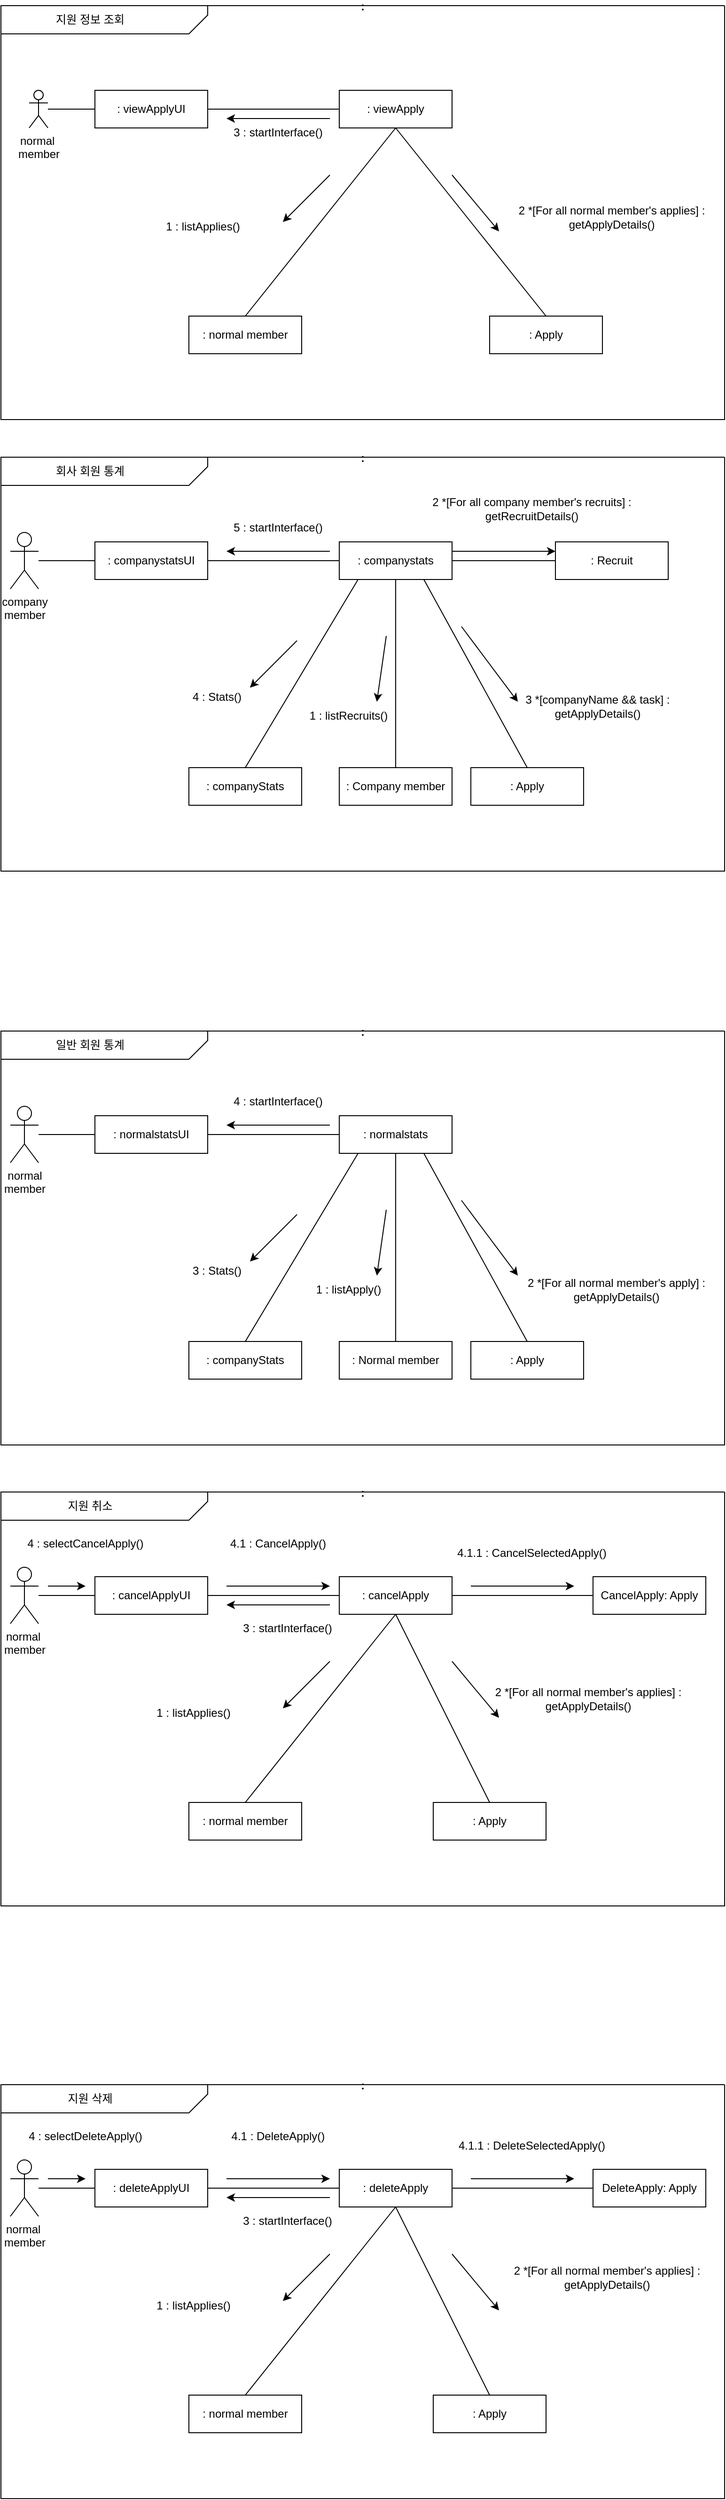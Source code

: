 <mxfile version="21.2.9" type="device">
  <diagram name="Page-1" id="UMQkBE6krPrK43pvELT0">
    <mxGraphModel dx="1290" dy="549" grid="1" gridSize="10" guides="1" tooltips="1" connect="1" arrows="1" fold="1" page="1" pageScale="1" pageWidth="850" pageHeight="1100" math="0" shadow="0">
      <root>
        <mxCell id="0" />
        <mxCell id="1" parent="0" />
        <mxCell id="MRpyA0HjAfCM7oRFYHJ--1" value=":" style="swimlane;startSize=0;" parent="1" vertex="1">
          <mxGeometry x="40" y="40" width="770" height="440" as="geometry" />
        </mxCell>
        <mxCell id="MRpyA0HjAfCM7oRFYHJ--2" value="" style="verticalLabelPosition=bottom;verticalAlign=top;html=1;shape=card;whiteSpace=wrap;size=20;arcSize=12;rotation=-180;" parent="MRpyA0HjAfCM7oRFYHJ--1" vertex="1">
          <mxGeometry width="220" height="30" as="geometry" />
        </mxCell>
        <mxCell id="MRpyA0HjAfCM7oRFYHJ--3" value="지원 정보 조회" style="text;html=1;strokeColor=none;fillColor=none;align=center;verticalAlign=middle;whiteSpace=wrap;rounded=0;" parent="MRpyA0HjAfCM7oRFYHJ--1" vertex="1">
          <mxGeometry width="190" height="30" as="geometry" />
        </mxCell>
        <mxCell id="MRpyA0HjAfCM7oRFYHJ--4" value=": normal member" style="rounded=0;whiteSpace=wrap;html=1;" parent="MRpyA0HjAfCM7oRFYHJ--1" vertex="1">
          <mxGeometry x="200" y="330" width="120" height="40" as="geometry" />
        </mxCell>
        <mxCell id="MRpyA0HjAfCM7oRFYHJ--5" value=": viewApplyUI" style="rounded=0;whiteSpace=wrap;html=1;" parent="MRpyA0HjAfCM7oRFYHJ--1" vertex="1">
          <mxGeometry x="100" y="90" width="120" height="40" as="geometry" />
        </mxCell>
        <mxCell id="MRpyA0HjAfCM7oRFYHJ--6" value=": viewApply" style="rounded=0;whiteSpace=wrap;html=1;" parent="MRpyA0HjAfCM7oRFYHJ--1" vertex="1">
          <mxGeometry x="360" y="90" width="120" height="40" as="geometry" />
        </mxCell>
        <mxCell id="MRpyA0HjAfCM7oRFYHJ--7" value=": Apply" style="rounded=0;whiteSpace=wrap;html=1;" parent="MRpyA0HjAfCM7oRFYHJ--1" vertex="1">
          <mxGeometry x="520" y="330" width="120" height="40" as="geometry" />
        </mxCell>
        <mxCell id="MRpyA0HjAfCM7oRFYHJ--9" value="" style="endArrow=none;html=1;rounded=0;entryX=0;entryY=0.5;entryDx=0;entryDy=0;exitX=1;exitY=0.5;exitDx=0;exitDy=0;" parent="MRpyA0HjAfCM7oRFYHJ--1" source="MRpyA0HjAfCM7oRFYHJ--5" target="MRpyA0HjAfCM7oRFYHJ--6" edge="1">
          <mxGeometry width="50" height="50" relative="1" as="geometry">
            <mxPoint x="220" y="110" as="sourcePoint" />
            <mxPoint x="270" y="60" as="targetPoint" />
          </mxGeometry>
        </mxCell>
        <mxCell id="MRpyA0HjAfCM7oRFYHJ--10" value="" style="endArrow=none;html=1;rounded=0;exitX=0.5;exitY=0;exitDx=0;exitDy=0;entryX=0.5;entryY=1;entryDx=0;entryDy=0;" parent="MRpyA0HjAfCM7oRFYHJ--1" source="MRpyA0HjAfCM7oRFYHJ--4" target="MRpyA0HjAfCM7oRFYHJ--6" edge="1">
          <mxGeometry width="50" height="50" relative="1" as="geometry">
            <mxPoint x="370" y="180" as="sourcePoint" />
            <mxPoint x="420" y="130" as="targetPoint" />
          </mxGeometry>
        </mxCell>
        <mxCell id="MRpyA0HjAfCM7oRFYHJ--11" value="" style="endArrow=none;html=1;rounded=0;entryX=0.5;entryY=1;entryDx=0;entryDy=0;exitX=0.5;exitY=0;exitDx=0;exitDy=0;" parent="MRpyA0HjAfCM7oRFYHJ--1" source="MRpyA0HjAfCM7oRFYHJ--7" target="MRpyA0HjAfCM7oRFYHJ--6" edge="1">
          <mxGeometry width="50" height="50" relative="1" as="geometry">
            <mxPoint x="510" y="270" as="sourcePoint" />
            <mxPoint x="560" y="220" as="targetPoint" />
          </mxGeometry>
        </mxCell>
        <mxCell id="MRpyA0HjAfCM7oRFYHJ--16" value="" style="endArrow=classic;html=1;rounded=0;" parent="MRpyA0HjAfCM7oRFYHJ--1" edge="1">
          <mxGeometry width="50" height="50" relative="1" as="geometry">
            <mxPoint x="350" y="180" as="sourcePoint" />
            <mxPoint x="300" y="230" as="targetPoint" />
          </mxGeometry>
        </mxCell>
        <mxCell id="MRpyA0HjAfCM7oRFYHJ--17" value="1 : listApplies()" style="text;html=1;strokeColor=none;fillColor=none;align=center;verticalAlign=middle;whiteSpace=wrap;rounded=0;" parent="MRpyA0HjAfCM7oRFYHJ--1" vertex="1">
          <mxGeometry x="140" y="220" width="150" height="30" as="geometry" />
        </mxCell>
        <mxCell id="MRpyA0HjAfCM7oRFYHJ--19" value="" style="endArrow=classic;html=1;rounded=0;" parent="MRpyA0HjAfCM7oRFYHJ--1" edge="1">
          <mxGeometry width="50" height="50" relative="1" as="geometry">
            <mxPoint x="335" y="120" as="sourcePoint" />
            <mxPoint x="240" y="120" as="targetPoint" />
            <Array as="points">
              <mxPoint x="350" y="120" />
            </Array>
          </mxGeometry>
        </mxCell>
        <mxCell id="MRpyA0HjAfCM7oRFYHJ--20" value="3 : startInterface()" style="text;html=1;strokeColor=none;fillColor=none;align=center;verticalAlign=middle;whiteSpace=wrap;rounded=0;" parent="MRpyA0HjAfCM7oRFYHJ--1" vertex="1">
          <mxGeometry x="230" y="120" width="130" height="30" as="geometry" />
        </mxCell>
        <mxCell id="MRpyA0HjAfCM7oRFYHJ--23" value="2 *[For all normal member&#39;s applies] :&lt;br&gt;getApplyDetails()" style="text;html=1;strokeColor=none;fillColor=none;align=center;verticalAlign=middle;whiteSpace=wrap;rounded=0;" parent="MRpyA0HjAfCM7oRFYHJ--1" vertex="1">
          <mxGeometry x="540" y="210" width="220" height="30" as="geometry" />
        </mxCell>
        <mxCell id="MRpyA0HjAfCM7oRFYHJ--25" value="" style="endArrow=classic;html=1;rounded=0;" parent="MRpyA0HjAfCM7oRFYHJ--1" edge="1">
          <mxGeometry width="50" height="50" relative="1" as="geometry">
            <mxPoint x="480" y="180" as="sourcePoint" />
            <mxPoint x="530" y="240" as="targetPoint" />
          </mxGeometry>
        </mxCell>
        <mxCell id="xv8YVC26GJG0TAAyEdTk-1" value="normal&amp;nbsp;&lt;br&gt;member" style="shape=umlActor;verticalLabelPosition=bottom;verticalAlign=top;html=1;outlineConnect=0;" parent="MRpyA0HjAfCM7oRFYHJ--1" vertex="1">
          <mxGeometry x="30" y="90" width="20" height="40" as="geometry" />
        </mxCell>
        <mxCell id="xv8YVC26GJG0TAAyEdTk-2" value="" style="endArrow=none;html=1;rounded=0;entryX=0;entryY=0.5;entryDx=0;entryDy=0;" parent="MRpyA0HjAfCM7oRFYHJ--1" source="xv8YVC26GJG0TAAyEdTk-1" target="MRpyA0HjAfCM7oRFYHJ--5" edge="1">
          <mxGeometry width="50" height="50" relative="1" as="geometry">
            <mxPoint x="50" y="160" as="sourcePoint" />
            <mxPoint x="100" y="110" as="targetPoint" />
          </mxGeometry>
        </mxCell>
        <mxCell id="lS0HT1EkmJT0XIqga6kz-1" value=":" style="swimlane;startSize=0;" parent="1" vertex="1">
          <mxGeometry x="40" y="1620" width="770" height="440" as="geometry" />
        </mxCell>
        <mxCell id="lS0HT1EkmJT0XIqga6kz-2" value="" style="verticalLabelPosition=bottom;verticalAlign=top;html=1;shape=card;whiteSpace=wrap;size=20;arcSize=12;rotation=-180;" parent="lS0HT1EkmJT0XIqga6kz-1" vertex="1">
          <mxGeometry width="220" height="30" as="geometry" />
        </mxCell>
        <mxCell id="lS0HT1EkmJT0XIqga6kz-3" value="지원 취소" style="text;html=1;strokeColor=none;fillColor=none;align=center;verticalAlign=middle;whiteSpace=wrap;rounded=0;" parent="lS0HT1EkmJT0XIqga6kz-1" vertex="1">
          <mxGeometry width="190" height="30" as="geometry" />
        </mxCell>
        <mxCell id="lS0HT1EkmJT0XIqga6kz-4" value=": normal member" style="rounded=0;whiteSpace=wrap;html=1;" parent="lS0HT1EkmJT0XIqga6kz-1" vertex="1">
          <mxGeometry x="200" y="330" width="120" height="40" as="geometry" />
        </mxCell>
        <mxCell id="lS0HT1EkmJT0XIqga6kz-5" value=": cancelApplyUI" style="rounded=0;whiteSpace=wrap;html=1;" parent="lS0HT1EkmJT0XIqga6kz-1" vertex="1">
          <mxGeometry x="100" y="90" width="120" height="40" as="geometry" />
        </mxCell>
        <mxCell id="lS0HT1EkmJT0XIqga6kz-6" value=": cancelApply" style="rounded=0;whiteSpace=wrap;html=1;" parent="lS0HT1EkmJT0XIqga6kz-1" vertex="1">
          <mxGeometry x="360" y="90" width="120" height="40" as="geometry" />
        </mxCell>
        <mxCell id="lS0HT1EkmJT0XIqga6kz-7" value=": Apply" style="rounded=0;whiteSpace=wrap;html=1;" parent="lS0HT1EkmJT0XIqga6kz-1" vertex="1">
          <mxGeometry x="460" y="330" width="120" height="40" as="geometry" />
        </mxCell>
        <mxCell id="lS0HT1EkmJT0XIqga6kz-8" value="" style="endArrow=none;html=1;rounded=0;entryX=0;entryY=0.5;entryDx=0;entryDy=0;exitX=1;exitY=0.5;exitDx=0;exitDy=0;" parent="lS0HT1EkmJT0XIqga6kz-1" source="lS0HT1EkmJT0XIqga6kz-5" target="lS0HT1EkmJT0XIqga6kz-6" edge="1">
          <mxGeometry width="50" height="50" relative="1" as="geometry">
            <mxPoint x="220" y="110" as="sourcePoint" />
            <mxPoint x="270" y="60" as="targetPoint" />
          </mxGeometry>
        </mxCell>
        <mxCell id="lS0HT1EkmJT0XIqga6kz-9" value="" style="endArrow=none;html=1;rounded=0;exitX=0.5;exitY=0;exitDx=0;exitDy=0;entryX=0.5;entryY=1;entryDx=0;entryDy=0;" parent="lS0HT1EkmJT0XIqga6kz-1" source="lS0HT1EkmJT0XIqga6kz-4" target="lS0HT1EkmJT0XIqga6kz-6" edge="1">
          <mxGeometry width="50" height="50" relative="1" as="geometry">
            <mxPoint x="370" y="180" as="sourcePoint" />
            <mxPoint x="420" y="130" as="targetPoint" />
          </mxGeometry>
        </mxCell>
        <mxCell id="lS0HT1EkmJT0XIqga6kz-10" value="" style="endArrow=none;html=1;rounded=0;entryX=0.5;entryY=1;entryDx=0;entryDy=0;exitX=0.5;exitY=0;exitDx=0;exitDy=0;" parent="lS0HT1EkmJT0XIqga6kz-1" source="lS0HT1EkmJT0XIqga6kz-7" target="lS0HT1EkmJT0XIqga6kz-6" edge="1">
          <mxGeometry width="50" height="50" relative="1" as="geometry">
            <mxPoint x="510" y="270" as="sourcePoint" />
            <mxPoint x="560" y="220" as="targetPoint" />
          </mxGeometry>
        </mxCell>
        <mxCell id="lS0HT1EkmJT0XIqga6kz-11" value="" style="endArrow=classic;html=1;rounded=0;" parent="lS0HT1EkmJT0XIqga6kz-1" edge="1">
          <mxGeometry width="50" height="50" relative="1" as="geometry">
            <mxPoint x="350" y="180" as="sourcePoint" />
            <mxPoint x="300" y="230" as="targetPoint" />
          </mxGeometry>
        </mxCell>
        <mxCell id="lS0HT1EkmJT0XIqga6kz-12" value="1 : listApplies()" style="text;html=1;strokeColor=none;fillColor=none;align=center;verticalAlign=middle;whiteSpace=wrap;rounded=0;" parent="lS0HT1EkmJT0XIqga6kz-1" vertex="1">
          <mxGeometry x="120" y="220" width="170" height="30" as="geometry" />
        </mxCell>
        <mxCell id="lS0HT1EkmJT0XIqga6kz-13" value="" style="endArrow=classic;html=1;rounded=0;" parent="lS0HT1EkmJT0XIqga6kz-1" edge="1">
          <mxGeometry width="50" height="50" relative="1" as="geometry">
            <mxPoint x="335" y="120" as="sourcePoint" />
            <mxPoint x="240" y="120" as="targetPoint" />
            <Array as="points">
              <mxPoint x="350" y="120" />
            </Array>
          </mxGeometry>
        </mxCell>
        <mxCell id="lS0HT1EkmJT0XIqga6kz-14" value="3 : startInterface()" style="text;html=1;strokeColor=none;fillColor=none;align=center;verticalAlign=middle;whiteSpace=wrap;rounded=0;" parent="lS0HT1EkmJT0XIqga6kz-1" vertex="1">
          <mxGeometry x="230" y="130" width="150" height="30" as="geometry" />
        </mxCell>
        <mxCell id="lS0HT1EkmJT0XIqga6kz-15" value="" style="endArrow=classic;html=1;rounded=0;" parent="lS0HT1EkmJT0XIqga6kz-1" edge="1">
          <mxGeometry width="50" height="50" relative="1" as="geometry">
            <mxPoint x="240" y="100" as="sourcePoint" />
            <mxPoint x="350" y="100" as="targetPoint" />
          </mxGeometry>
        </mxCell>
        <mxCell id="lS0HT1EkmJT0XIqga6kz-16" value="4.1 : CancelApply()" style="text;html=1;strokeColor=none;fillColor=none;align=center;verticalAlign=middle;whiteSpace=wrap;rounded=0;" parent="lS0HT1EkmJT0XIqga6kz-1" vertex="1">
          <mxGeometry x="220" y="40" width="150" height="30" as="geometry" />
        </mxCell>
        <mxCell id="lS0HT1EkmJT0XIqga6kz-17" value="2 *[For all normal member&#39;s applies] :&lt;br&gt;getApplyDetails()" style="text;html=1;strokeColor=none;fillColor=none;align=center;verticalAlign=middle;whiteSpace=wrap;rounded=0;" parent="lS0HT1EkmJT0XIqga6kz-1" vertex="1">
          <mxGeometry x="510" y="205" width="230" height="30" as="geometry" />
        </mxCell>
        <mxCell id="lS0HT1EkmJT0XIqga6kz-18" value="" style="endArrow=classic;html=1;rounded=0;" parent="lS0HT1EkmJT0XIqga6kz-1" edge="1">
          <mxGeometry width="50" height="50" relative="1" as="geometry">
            <mxPoint x="480" y="180" as="sourcePoint" />
            <mxPoint x="530" y="240" as="targetPoint" />
          </mxGeometry>
        </mxCell>
        <mxCell id="lS0HT1EkmJT0XIqga6kz-19" value="normal&amp;nbsp;&lt;br&gt;member" style="shape=umlActor;verticalLabelPosition=bottom;verticalAlign=top;html=1;outlineConnect=0;" parent="lS0HT1EkmJT0XIqga6kz-1" vertex="1">
          <mxGeometry x="10" y="80" width="30" height="60" as="geometry" />
        </mxCell>
        <mxCell id="lS0HT1EkmJT0XIqga6kz-20" value="" style="endArrow=none;html=1;rounded=0;" parent="lS0HT1EkmJT0XIqga6kz-1" source="lS0HT1EkmJT0XIqga6kz-19" edge="1">
          <mxGeometry width="50" height="50" relative="1" as="geometry">
            <mxPoint x="50" y="160" as="sourcePoint" />
            <mxPoint x="100" y="110" as="targetPoint" />
          </mxGeometry>
        </mxCell>
        <mxCell id="lS0HT1EkmJT0XIqga6kz-21" value="" style="endArrow=classic;html=1;rounded=0;" parent="lS0HT1EkmJT0XIqga6kz-1" edge="1">
          <mxGeometry width="50" height="50" relative="1" as="geometry">
            <mxPoint x="50" y="100" as="sourcePoint" />
            <mxPoint x="90" y="100" as="targetPoint" />
          </mxGeometry>
        </mxCell>
        <mxCell id="lS0HT1EkmJT0XIqga6kz-22" value="4 : selectCancelApply()" style="text;html=1;strokeColor=none;fillColor=none;align=center;verticalAlign=middle;whiteSpace=wrap;rounded=0;" parent="lS0HT1EkmJT0XIqga6kz-1" vertex="1">
          <mxGeometry x="10" y="40" width="160" height="30" as="geometry" />
        </mxCell>
        <mxCell id="xv8YVC26GJG0TAAyEdTk-16" value="CancelApply: Apply" style="rounded=0;whiteSpace=wrap;html=1;" parent="lS0HT1EkmJT0XIqga6kz-1" vertex="1">
          <mxGeometry x="630" y="90" width="120" height="40" as="geometry" />
        </mxCell>
        <mxCell id="xv8YVC26GJG0TAAyEdTk-18" value="" style="endArrow=none;html=1;rounded=0;entryX=0;entryY=0.5;entryDx=0;entryDy=0;exitX=1;exitY=0.5;exitDx=0;exitDy=0;" parent="lS0HT1EkmJT0XIqga6kz-1" source="lS0HT1EkmJT0XIqga6kz-6" target="xv8YVC26GJG0TAAyEdTk-16" edge="1">
          <mxGeometry width="50" height="50" relative="1" as="geometry">
            <mxPoint x="480" y="110" as="sourcePoint" />
            <mxPoint x="530" y="60" as="targetPoint" />
          </mxGeometry>
        </mxCell>
        <mxCell id="xv8YVC26GJG0TAAyEdTk-19" value="4.1.1 : CancelSelectedApply()" style="text;html=1;strokeColor=none;fillColor=none;align=center;verticalAlign=middle;whiteSpace=wrap;rounded=0;" parent="lS0HT1EkmJT0XIqga6kz-1" vertex="1">
          <mxGeometry x="470" y="50" width="190" height="30" as="geometry" />
        </mxCell>
        <mxCell id="xv8YVC26GJG0TAAyEdTk-20" value="" style="endArrow=classic;html=1;rounded=0;" parent="lS0HT1EkmJT0XIqga6kz-1" edge="1">
          <mxGeometry width="50" height="50" relative="1" as="geometry">
            <mxPoint x="500" y="100" as="sourcePoint" />
            <mxPoint x="610" y="100" as="targetPoint" />
          </mxGeometry>
        </mxCell>
        <mxCell id="xv8YVC26GJG0TAAyEdTk-21" value=":" style="swimlane;startSize=0;" parent="1" vertex="1">
          <mxGeometry x="40" y="2250" width="770" height="440" as="geometry" />
        </mxCell>
        <mxCell id="xv8YVC26GJG0TAAyEdTk-22" value="" style="verticalLabelPosition=bottom;verticalAlign=top;html=1;shape=card;whiteSpace=wrap;size=20;arcSize=12;rotation=-180;" parent="xv8YVC26GJG0TAAyEdTk-21" vertex="1">
          <mxGeometry width="220" height="30" as="geometry" />
        </mxCell>
        <mxCell id="xv8YVC26GJG0TAAyEdTk-23" value="지원 삭제" style="text;html=1;strokeColor=none;fillColor=none;align=center;verticalAlign=middle;whiteSpace=wrap;rounded=0;" parent="xv8YVC26GJG0TAAyEdTk-21" vertex="1">
          <mxGeometry width="190" height="30" as="geometry" />
        </mxCell>
        <mxCell id="xv8YVC26GJG0TAAyEdTk-24" value=": normal member" style="rounded=0;whiteSpace=wrap;html=1;" parent="xv8YVC26GJG0TAAyEdTk-21" vertex="1">
          <mxGeometry x="200" y="330" width="120" height="40" as="geometry" />
        </mxCell>
        <mxCell id="xv8YVC26GJG0TAAyEdTk-25" value=": deleteApplyUI" style="rounded=0;whiteSpace=wrap;html=1;" parent="xv8YVC26GJG0TAAyEdTk-21" vertex="1">
          <mxGeometry x="100" y="90" width="120" height="40" as="geometry" />
        </mxCell>
        <mxCell id="xv8YVC26GJG0TAAyEdTk-26" value=": deleteApply" style="rounded=0;whiteSpace=wrap;html=1;" parent="xv8YVC26GJG0TAAyEdTk-21" vertex="1">
          <mxGeometry x="360" y="90" width="120" height="40" as="geometry" />
        </mxCell>
        <mxCell id="xv8YVC26GJG0TAAyEdTk-27" value=": Apply" style="rounded=0;whiteSpace=wrap;html=1;" parent="xv8YVC26GJG0TAAyEdTk-21" vertex="1">
          <mxGeometry x="460" y="330" width="120" height="40" as="geometry" />
        </mxCell>
        <mxCell id="xv8YVC26GJG0TAAyEdTk-28" value="" style="endArrow=none;html=1;rounded=0;entryX=0;entryY=0.5;entryDx=0;entryDy=0;exitX=1;exitY=0.5;exitDx=0;exitDy=0;" parent="xv8YVC26GJG0TAAyEdTk-21" source="xv8YVC26GJG0TAAyEdTk-25" target="xv8YVC26GJG0TAAyEdTk-26" edge="1">
          <mxGeometry width="50" height="50" relative="1" as="geometry">
            <mxPoint x="220" y="110" as="sourcePoint" />
            <mxPoint x="270" y="60" as="targetPoint" />
          </mxGeometry>
        </mxCell>
        <mxCell id="xv8YVC26GJG0TAAyEdTk-29" value="" style="endArrow=none;html=1;rounded=0;exitX=0.5;exitY=0;exitDx=0;exitDy=0;entryX=0.5;entryY=1;entryDx=0;entryDy=0;" parent="xv8YVC26GJG0TAAyEdTk-21" source="xv8YVC26GJG0TAAyEdTk-24" target="xv8YVC26GJG0TAAyEdTk-26" edge="1">
          <mxGeometry width="50" height="50" relative="1" as="geometry">
            <mxPoint x="370" y="180" as="sourcePoint" />
            <mxPoint x="420" y="130" as="targetPoint" />
          </mxGeometry>
        </mxCell>
        <mxCell id="xv8YVC26GJG0TAAyEdTk-30" value="" style="endArrow=none;html=1;rounded=0;entryX=0.5;entryY=1;entryDx=0;entryDy=0;exitX=0.5;exitY=0;exitDx=0;exitDy=0;" parent="xv8YVC26GJG0TAAyEdTk-21" source="xv8YVC26GJG0TAAyEdTk-27" target="xv8YVC26GJG0TAAyEdTk-26" edge="1">
          <mxGeometry width="50" height="50" relative="1" as="geometry">
            <mxPoint x="510" y="270" as="sourcePoint" />
            <mxPoint x="560" y="220" as="targetPoint" />
          </mxGeometry>
        </mxCell>
        <mxCell id="xv8YVC26GJG0TAAyEdTk-31" value="" style="endArrow=classic;html=1;rounded=0;" parent="xv8YVC26GJG0TAAyEdTk-21" edge="1">
          <mxGeometry width="50" height="50" relative="1" as="geometry">
            <mxPoint x="350" y="180" as="sourcePoint" />
            <mxPoint x="300" y="230" as="targetPoint" />
          </mxGeometry>
        </mxCell>
        <mxCell id="xv8YVC26GJG0TAAyEdTk-32" value="1 : listApplies()" style="text;html=1;strokeColor=none;fillColor=none;align=center;verticalAlign=middle;whiteSpace=wrap;rounded=0;" parent="xv8YVC26GJG0TAAyEdTk-21" vertex="1">
          <mxGeometry x="120" y="220" width="170" height="30" as="geometry" />
        </mxCell>
        <mxCell id="xv8YVC26GJG0TAAyEdTk-33" value="" style="endArrow=classic;html=1;rounded=0;" parent="xv8YVC26GJG0TAAyEdTk-21" edge="1">
          <mxGeometry width="50" height="50" relative="1" as="geometry">
            <mxPoint x="335" y="120" as="sourcePoint" />
            <mxPoint x="240" y="120" as="targetPoint" />
            <Array as="points">
              <mxPoint x="350" y="120" />
            </Array>
          </mxGeometry>
        </mxCell>
        <mxCell id="xv8YVC26GJG0TAAyEdTk-34" value="3 : startInterface()" style="text;html=1;strokeColor=none;fillColor=none;align=center;verticalAlign=middle;whiteSpace=wrap;rounded=0;" parent="xv8YVC26GJG0TAAyEdTk-21" vertex="1">
          <mxGeometry x="230" y="130" width="150" height="30" as="geometry" />
        </mxCell>
        <mxCell id="xv8YVC26GJG0TAAyEdTk-35" value="" style="endArrow=classic;html=1;rounded=0;" parent="xv8YVC26GJG0TAAyEdTk-21" edge="1">
          <mxGeometry width="50" height="50" relative="1" as="geometry">
            <mxPoint x="240" y="100" as="sourcePoint" />
            <mxPoint x="350" y="100" as="targetPoint" />
          </mxGeometry>
        </mxCell>
        <mxCell id="xv8YVC26GJG0TAAyEdTk-36" value="4.1 : DeleteApply()" style="text;html=1;strokeColor=none;fillColor=none;align=center;verticalAlign=middle;whiteSpace=wrap;rounded=0;" parent="xv8YVC26GJG0TAAyEdTk-21" vertex="1">
          <mxGeometry x="220" y="40" width="150" height="30" as="geometry" />
        </mxCell>
        <mxCell id="xv8YVC26GJG0TAAyEdTk-37" value="2 *[For all normal member&#39;s applies] :&lt;br&gt;getApplyDetails()" style="text;html=1;strokeColor=none;fillColor=none;align=center;verticalAlign=middle;whiteSpace=wrap;rounded=0;" parent="xv8YVC26GJG0TAAyEdTk-21" vertex="1">
          <mxGeometry x="530" y="190" width="230" height="30" as="geometry" />
        </mxCell>
        <mxCell id="xv8YVC26GJG0TAAyEdTk-38" value="" style="endArrow=classic;html=1;rounded=0;" parent="xv8YVC26GJG0TAAyEdTk-21" edge="1">
          <mxGeometry width="50" height="50" relative="1" as="geometry">
            <mxPoint x="480" y="180" as="sourcePoint" />
            <mxPoint x="530" y="240" as="targetPoint" />
          </mxGeometry>
        </mxCell>
        <mxCell id="xv8YVC26GJG0TAAyEdTk-39" value="normal&amp;nbsp;&lt;br&gt;member" style="shape=umlActor;verticalLabelPosition=bottom;verticalAlign=top;html=1;outlineConnect=0;" parent="xv8YVC26GJG0TAAyEdTk-21" vertex="1">
          <mxGeometry x="10" y="80" width="30" height="60" as="geometry" />
        </mxCell>
        <mxCell id="xv8YVC26GJG0TAAyEdTk-40" value="" style="endArrow=none;html=1;rounded=0;" parent="xv8YVC26GJG0TAAyEdTk-21" source="xv8YVC26GJG0TAAyEdTk-39" edge="1">
          <mxGeometry width="50" height="50" relative="1" as="geometry">
            <mxPoint x="50" y="160" as="sourcePoint" />
            <mxPoint x="100" y="110" as="targetPoint" />
          </mxGeometry>
        </mxCell>
        <mxCell id="xv8YVC26GJG0TAAyEdTk-41" value="" style="endArrow=classic;html=1;rounded=0;" parent="xv8YVC26GJG0TAAyEdTk-21" edge="1">
          <mxGeometry width="50" height="50" relative="1" as="geometry">
            <mxPoint x="50" y="100" as="sourcePoint" />
            <mxPoint x="90" y="100" as="targetPoint" />
          </mxGeometry>
        </mxCell>
        <mxCell id="xv8YVC26GJG0TAAyEdTk-42" value="4 : selectDeleteApply()" style="text;html=1;strokeColor=none;fillColor=none;align=center;verticalAlign=middle;whiteSpace=wrap;rounded=0;" parent="xv8YVC26GJG0TAAyEdTk-21" vertex="1">
          <mxGeometry x="10" y="40" width="160" height="30" as="geometry" />
        </mxCell>
        <mxCell id="xv8YVC26GJG0TAAyEdTk-43" value="DeleteApply: Apply" style="rounded=0;whiteSpace=wrap;html=1;" parent="xv8YVC26GJG0TAAyEdTk-21" vertex="1">
          <mxGeometry x="630" y="90" width="120" height="40" as="geometry" />
        </mxCell>
        <mxCell id="xv8YVC26GJG0TAAyEdTk-44" value="" style="endArrow=none;html=1;rounded=0;entryX=0;entryY=0.5;entryDx=0;entryDy=0;exitX=1;exitY=0.5;exitDx=0;exitDy=0;" parent="xv8YVC26GJG0TAAyEdTk-21" source="xv8YVC26GJG0TAAyEdTk-26" target="xv8YVC26GJG0TAAyEdTk-43" edge="1">
          <mxGeometry width="50" height="50" relative="1" as="geometry">
            <mxPoint x="480" y="110" as="sourcePoint" />
            <mxPoint x="530" y="60" as="targetPoint" />
          </mxGeometry>
        </mxCell>
        <mxCell id="xv8YVC26GJG0TAAyEdTk-45" value="4.1.1 : DeleteSelectedApply()" style="text;html=1;strokeColor=none;fillColor=none;align=center;verticalAlign=middle;whiteSpace=wrap;rounded=0;" parent="xv8YVC26GJG0TAAyEdTk-21" vertex="1">
          <mxGeometry x="470" y="50" width="190" height="30" as="geometry" />
        </mxCell>
        <mxCell id="xv8YVC26GJG0TAAyEdTk-46" value="" style="endArrow=classic;html=1;rounded=0;" parent="xv8YVC26GJG0TAAyEdTk-21" edge="1">
          <mxGeometry width="50" height="50" relative="1" as="geometry">
            <mxPoint x="500" y="100" as="sourcePoint" />
            <mxPoint x="610" y="100" as="targetPoint" />
          </mxGeometry>
        </mxCell>
        <mxCell id="GkC3bfJB_zhRBG_Ma7Je-1" value=":" style="swimlane;startSize=0;" parent="1" vertex="1">
          <mxGeometry x="40" y="520" width="770" height="440" as="geometry" />
        </mxCell>
        <mxCell id="GkC3bfJB_zhRBG_Ma7Je-2" value="" style="verticalLabelPosition=bottom;verticalAlign=top;html=1;shape=card;whiteSpace=wrap;size=20;arcSize=12;rotation=-180;" parent="GkC3bfJB_zhRBG_Ma7Je-1" vertex="1">
          <mxGeometry width="220" height="30" as="geometry" />
        </mxCell>
        <mxCell id="GkC3bfJB_zhRBG_Ma7Je-3" value="회사 회원 통계" style="text;html=1;strokeColor=none;fillColor=none;align=center;verticalAlign=middle;whiteSpace=wrap;rounded=0;" parent="GkC3bfJB_zhRBG_Ma7Je-1" vertex="1">
          <mxGeometry width="190" height="30" as="geometry" />
        </mxCell>
        <mxCell id="GkC3bfJB_zhRBG_Ma7Je-4" value=": companyStats" style="rounded=0;whiteSpace=wrap;html=1;" parent="GkC3bfJB_zhRBG_Ma7Je-1" vertex="1">
          <mxGeometry x="200" y="330" width="120" height="40" as="geometry" />
        </mxCell>
        <mxCell id="GkC3bfJB_zhRBG_Ma7Je-5" value=": companystatsUI" style="rounded=0;whiteSpace=wrap;html=1;" parent="GkC3bfJB_zhRBG_Ma7Je-1" vertex="1">
          <mxGeometry x="100" y="90" width="120" height="40" as="geometry" />
        </mxCell>
        <mxCell id="GkC3bfJB_zhRBG_Ma7Je-6" value=": companystats" style="rounded=0;whiteSpace=wrap;html=1;" parent="GkC3bfJB_zhRBG_Ma7Je-1" vertex="1">
          <mxGeometry x="360" y="90" width="120" height="40" as="geometry" />
        </mxCell>
        <mxCell id="GkC3bfJB_zhRBG_Ma7Je-7" value="" style="endArrow=none;html=1;rounded=0;entryX=0;entryY=0.5;entryDx=0;entryDy=0;exitX=1;exitY=0.5;exitDx=0;exitDy=0;" parent="GkC3bfJB_zhRBG_Ma7Je-1" source="GkC3bfJB_zhRBG_Ma7Je-5" target="GkC3bfJB_zhRBG_Ma7Je-6" edge="1">
          <mxGeometry width="50" height="50" relative="1" as="geometry">
            <mxPoint x="220" y="110" as="sourcePoint" />
            <mxPoint x="270" y="60" as="targetPoint" />
          </mxGeometry>
        </mxCell>
        <mxCell id="GkC3bfJB_zhRBG_Ma7Je-8" value="" style="endArrow=none;html=1;rounded=0;exitX=0.5;exitY=0;exitDx=0;exitDy=0;entryX=0.5;entryY=1;entryDx=0;entryDy=0;" parent="GkC3bfJB_zhRBG_Ma7Je-1" source="GkC3bfJB_zhRBG_Ma7Je-4" edge="1">
          <mxGeometry width="50" height="50" relative="1" as="geometry">
            <mxPoint x="330" y="180" as="sourcePoint" />
            <mxPoint x="380" y="130" as="targetPoint" />
          </mxGeometry>
        </mxCell>
        <mxCell id="GkC3bfJB_zhRBG_Ma7Je-9" value="" style="endArrow=classic;html=1;rounded=0;" parent="GkC3bfJB_zhRBG_Ma7Je-1" edge="1">
          <mxGeometry width="50" height="50" relative="1" as="geometry">
            <mxPoint x="315" y="195" as="sourcePoint" />
            <mxPoint x="265" y="245" as="targetPoint" />
          </mxGeometry>
        </mxCell>
        <mxCell id="GkC3bfJB_zhRBG_Ma7Je-10" value="" style="endArrow=classic;html=1;rounded=0;" parent="GkC3bfJB_zhRBG_Ma7Je-1" edge="1">
          <mxGeometry width="50" height="50" relative="1" as="geometry">
            <mxPoint x="335" y="100" as="sourcePoint" />
            <mxPoint x="240" y="100" as="targetPoint" />
            <Array as="points">
              <mxPoint x="350" y="100" />
            </Array>
          </mxGeometry>
        </mxCell>
        <mxCell id="GkC3bfJB_zhRBG_Ma7Je-11" value="5 : startInterface()" style="text;html=1;strokeColor=none;fillColor=none;align=center;verticalAlign=middle;whiteSpace=wrap;rounded=0;" parent="GkC3bfJB_zhRBG_Ma7Je-1" vertex="1">
          <mxGeometry x="230" y="60" width="130" height="30" as="geometry" />
        </mxCell>
        <mxCell id="GkC3bfJB_zhRBG_Ma7Je-12" value="3 *[companyName &amp;amp;&amp;amp; task] :&lt;br&gt;getApplyDetails()" style="text;html=1;strokeColor=none;fillColor=none;align=center;verticalAlign=middle;whiteSpace=wrap;rounded=0;" parent="GkC3bfJB_zhRBG_Ma7Je-1" vertex="1">
          <mxGeometry x="520" y="250" width="230" height="30" as="geometry" />
        </mxCell>
        <mxCell id="GkC3bfJB_zhRBG_Ma7Je-13" value="company&lt;br&gt;member" style="shape=umlActor;verticalLabelPosition=bottom;verticalAlign=top;html=1;outlineConnect=0;" parent="GkC3bfJB_zhRBG_Ma7Je-1" vertex="1">
          <mxGeometry x="10" y="80" width="30" height="60" as="geometry" />
        </mxCell>
        <mxCell id="GkC3bfJB_zhRBG_Ma7Je-14" value="" style="endArrow=none;html=1;rounded=0;" parent="GkC3bfJB_zhRBG_Ma7Je-1" source="GkC3bfJB_zhRBG_Ma7Je-13" edge="1">
          <mxGeometry width="50" height="50" relative="1" as="geometry">
            <mxPoint x="50" y="160" as="sourcePoint" />
            <mxPoint x="100" y="110" as="targetPoint" />
          </mxGeometry>
        </mxCell>
        <mxCell id="GkC3bfJB_zhRBG_Ma7Je-15" value="4 : Stats()" style="text;html=1;strokeColor=none;fillColor=none;align=center;verticalAlign=middle;whiteSpace=wrap;rounded=0;" parent="GkC3bfJB_zhRBG_Ma7Je-1" vertex="1">
          <mxGeometry x="120" y="240" width="220" height="30" as="geometry" />
        </mxCell>
        <mxCell id="GkC3bfJB_zhRBG_Ma7Je-16" value="" style="endArrow=none;html=1;rounded=0;entryX=0.5;entryY=1;entryDx=0;entryDy=0;exitX=0.5;exitY=0;exitDx=0;exitDy=0;" parent="GkC3bfJB_zhRBG_Ma7Je-1" source="GkC3bfJB_zhRBG_Ma7Je-17" target="GkC3bfJB_zhRBG_Ma7Je-6" edge="1">
          <mxGeometry width="50" height="50" relative="1" as="geometry">
            <mxPoint x="470" y="270" as="sourcePoint" />
            <mxPoint x="380" y="130" as="targetPoint" />
          </mxGeometry>
        </mxCell>
        <mxCell id="GkC3bfJB_zhRBG_Ma7Je-17" value=": Company member" style="rounded=0;whiteSpace=wrap;html=1;" parent="GkC3bfJB_zhRBG_Ma7Je-1" vertex="1">
          <mxGeometry x="360" y="330" width="120" height="40" as="geometry" />
        </mxCell>
        <mxCell id="GkC3bfJB_zhRBG_Ma7Je-18" value="" style="endArrow=classic;html=1;rounded=0;" parent="GkC3bfJB_zhRBG_Ma7Je-1" edge="1">
          <mxGeometry width="50" height="50" relative="1" as="geometry">
            <mxPoint x="410" y="190" as="sourcePoint" />
            <mxPoint x="400" y="260" as="targetPoint" />
          </mxGeometry>
        </mxCell>
        <mxCell id="GkC3bfJB_zhRBG_Ma7Je-19" value=": Recruit" style="rounded=0;whiteSpace=wrap;html=1;" parent="GkC3bfJB_zhRBG_Ma7Je-1" vertex="1">
          <mxGeometry x="590" y="90" width="120" height="40" as="geometry" />
        </mxCell>
        <mxCell id="GkC3bfJB_zhRBG_Ma7Je-20" value=": Apply" style="rounded=0;whiteSpace=wrap;html=1;" parent="GkC3bfJB_zhRBG_Ma7Je-1" vertex="1">
          <mxGeometry x="500" y="330" width="120" height="40" as="geometry" />
        </mxCell>
        <mxCell id="GkC3bfJB_zhRBG_Ma7Je-21" value="" style="endArrow=none;html=1;rounded=0;exitX=0.5;exitY=0;exitDx=0;exitDy=0;entryX=0.75;entryY=1;entryDx=0;entryDy=0;" parent="GkC3bfJB_zhRBG_Ma7Je-1" source="GkC3bfJB_zhRBG_Ma7Je-20" target="GkC3bfJB_zhRBG_Ma7Je-6" edge="1">
          <mxGeometry width="50" height="50" relative="1" as="geometry">
            <mxPoint x="410" y="180" as="sourcePoint" />
            <mxPoint x="460" y="130" as="targetPoint" />
          </mxGeometry>
        </mxCell>
        <mxCell id="GkC3bfJB_zhRBG_Ma7Je-22" value="" style="endArrow=none;html=1;rounded=0;entryX=0;entryY=0.5;entryDx=0;entryDy=0;exitX=1;exitY=0.5;exitDx=0;exitDy=0;" parent="GkC3bfJB_zhRBG_Ma7Je-1" source="GkC3bfJB_zhRBG_Ma7Je-6" target="GkC3bfJB_zhRBG_Ma7Je-19" edge="1">
          <mxGeometry width="50" height="50" relative="1" as="geometry">
            <mxPoint x="480" y="110" as="sourcePoint" />
            <mxPoint x="530" y="60" as="targetPoint" />
          </mxGeometry>
        </mxCell>
        <mxCell id="GkC3bfJB_zhRBG_Ma7Je-23" value="" style="endArrow=classic;html=1;rounded=0;" parent="GkC3bfJB_zhRBG_Ma7Je-1" edge="1">
          <mxGeometry width="50" height="50" relative="1" as="geometry">
            <mxPoint x="480" y="100" as="sourcePoint" />
            <mxPoint x="590" y="100" as="targetPoint" />
          </mxGeometry>
        </mxCell>
        <mxCell id="GkC3bfJB_zhRBG_Ma7Je-24" value="1 : listRecruits()" style="text;html=1;strokeColor=none;fillColor=none;align=center;verticalAlign=middle;whiteSpace=wrap;rounded=0;" parent="GkC3bfJB_zhRBG_Ma7Je-1" vertex="1">
          <mxGeometry x="260" y="260" width="220" height="30" as="geometry" />
        </mxCell>
        <mxCell id="GkC3bfJB_zhRBG_Ma7Je-25" value="2 *[For all company member&#39;s recruits] :&lt;br&gt;getRecruitDetails()" style="text;html=1;strokeColor=none;fillColor=none;align=center;verticalAlign=middle;whiteSpace=wrap;rounded=0;" parent="GkC3bfJB_zhRBG_Ma7Je-1" vertex="1">
          <mxGeometry x="450" y="40" width="230" height="30" as="geometry" />
        </mxCell>
        <mxCell id="GkC3bfJB_zhRBG_Ma7Je-26" value="" style="endArrow=classic;html=1;rounded=0;" parent="GkC3bfJB_zhRBG_Ma7Je-1" edge="1">
          <mxGeometry width="50" height="50" relative="1" as="geometry">
            <mxPoint x="490" y="180" as="sourcePoint" />
            <mxPoint x="550" y="260" as="targetPoint" />
          </mxGeometry>
        </mxCell>
        <mxCell id="GkC3bfJB_zhRBG_Ma7Je-27" value=":" style="swimlane;startSize=0;" parent="1" vertex="1">
          <mxGeometry x="40" y="1130" width="770" height="440" as="geometry" />
        </mxCell>
        <mxCell id="GkC3bfJB_zhRBG_Ma7Je-28" value="" style="verticalLabelPosition=bottom;verticalAlign=top;html=1;shape=card;whiteSpace=wrap;size=20;arcSize=12;rotation=-180;" parent="GkC3bfJB_zhRBG_Ma7Je-27" vertex="1">
          <mxGeometry width="220" height="30" as="geometry" />
        </mxCell>
        <mxCell id="GkC3bfJB_zhRBG_Ma7Je-29" value="일반 회원 통계" style="text;html=1;strokeColor=none;fillColor=none;align=center;verticalAlign=middle;whiteSpace=wrap;rounded=0;" parent="GkC3bfJB_zhRBG_Ma7Je-27" vertex="1">
          <mxGeometry width="190" height="30" as="geometry" />
        </mxCell>
        <mxCell id="GkC3bfJB_zhRBG_Ma7Je-30" value=": companyStats" style="rounded=0;whiteSpace=wrap;html=1;" parent="GkC3bfJB_zhRBG_Ma7Je-27" vertex="1">
          <mxGeometry x="200" y="330" width="120" height="40" as="geometry" />
        </mxCell>
        <mxCell id="GkC3bfJB_zhRBG_Ma7Je-31" value=": normalstatsUI" style="rounded=0;whiteSpace=wrap;html=1;" parent="GkC3bfJB_zhRBG_Ma7Je-27" vertex="1">
          <mxGeometry x="100" y="90" width="120" height="40" as="geometry" />
        </mxCell>
        <mxCell id="GkC3bfJB_zhRBG_Ma7Je-32" value=": normalstats" style="rounded=0;whiteSpace=wrap;html=1;" parent="GkC3bfJB_zhRBG_Ma7Je-27" vertex="1">
          <mxGeometry x="360" y="90" width="120" height="40" as="geometry" />
        </mxCell>
        <mxCell id="GkC3bfJB_zhRBG_Ma7Je-33" value="" style="endArrow=none;html=1;rounded=0;entryX=0;entryY=0.5;entryDx=0;entryDy=0;exitX=1;exitY=0.5;exitDx=0;exitDy=0;" parent="GkC3bfJB_zhRBG_Ma7Je-27" source="GkC3bfJB_zhRBG_Ma7Je-31" target="GkC3bfJB_zhRBG_Ma7Je-32" edge="1">
          <mxGeometry width="50" height="50" relative="1" as="geometry">
            <mxPoint x="220" y="110" as="sourcePoint" />
            <mxPoint x="270" y="60" as="targetPoint" />
          </mxGeometry>
        </mxCell>
        <mxCell id="GkC3bfJB_zhRBG_Ma7Je-34" value="" style="endArrow=none;html=1;rounded=0;exitX=0.5;exitY=0;exitDx=0;exitDy=0;entryX=0.5;entryY=1;entryDx=0;entryDy=0;" parent="GkC3bfJB_zhRBG_Ma7Je-27" source="GkC3bfJB_zhRBG_Ma7Je-30" edge="1">
          <mxGeometry width="50" height="50" relative="1" as="geometry">
            <mxPoint x="330" y="180" as="sourcePoint" />
            <mxPoint x="380" y="130" as="targetPoint" />
          </mxGeometry>
        </mxCell>
        <mxCell id="GkC3bfJB_zhRBG_Ma7Je-35" value="" style="endArrow=classic;html=1;rounded=0;" parent="GkC3bfJB_zhRBG_Ma7Je-27" edge="1">
          <mxGeometry width="50" height="50" relative="1" as="geometry">
            <mxPoint x="315" y="195" as="sourcePoint" />
            <mxPoint x="265" y="245" as="targetPoint" />
          </mxGeometry>
        </mxCell>
        <mxCell id="GkC3bfJB_zhRBG_Ma7Je-36" value="" style="endArrow=classic;html=1;rounded=0;" parent="GkC3bfJB_zhRBG_Ma7Je-27" edge="1">
          <mxGeometry width="50" height="50" relative="1" as="geometry">
            <mxPoint x="335" y="100" as="sourcePoint" />
            <mxPoint x="240" y="100" as="targetPoint" />
            <Array as="points">
              <mxPoint x="350" y="100" />
            </Array>
          </mxGeometry>
        </mxCell>
        <mxCell id="GkC3bfJB_zhRBG_Ma7Je-37" value="4 : startInterface()" style="text;html=1;strokeColor=none;fillColor=none;align=center;verticalAlign=middle;whiteSpace=wrap;rounded=0;" parent="GkC3bfJB_zhRBG_Ma7Je-27" vertex="1">
          <mxGeometry x="230" y="60" width="130" height="30" as="geometry" />
        </mxCell>
        <mxCell id="GkC3bfJB_zhRBG_Ma7Je-38" value="normal&lt;br&gt;member" style="shape=umlActor;verticalLabelPosition=bottom;verticalAlign=top;html=1;outlineConnect=0;" parent="GkC3bfJB_zhRBG_Ma7Je-27" vertex="1">
          <mxGeometry x="10" y="80" width="30" height="60" as="geometry" />
        </mxCell>
        <mxCell id="GkC3bfJB_zhRBG_Ma7Je-39" value="" style="endArrow=none;html=1;rounded=0;" parent="GkC3bfJB_zhRBG_Ma7Je-27" source="GkC3bfJB_zhRBG_Ma7Je-38" edge="1">
          <mxGeometry width="50" height="50" relative="1" as="geometry">
            <mxPoint x="50" y="160" as="sourcePoint" />
            <mxPoint x="100" y="110" as="targetPoint" />
          </mxGeometry>
        </mxCell>
        <mxCell id="GkC3bfJB_zhRBG_Ma7Je-40" value="3 : Stats()" style="text;html=1;strokeColor=none;fillColor=none;align=center;verticalAlign=middle;whiteSpace=wrap;rounded=0;" parent="GkC3bfJB_zhRBG_Ma7Je-27" vertex="1">
          <mxGeometry x="120" y="240" width="220" height="30" as="geometry" />
        </mxCell>
        <mxCell id="GkC3bfJB_zhRBG_Ma7Je-41" value="" style="endArrow=none;html=1;rounded=0;entryX=0.5;entryY=1;entryDx=0;entryDy=0;exitX=0.5;exitY=0;exitDx=0;exitDy=0;" parent="GkC3bfJB_zhRBG_Ma7Je-27" source="GkC3bfJB_zhRBG_Ma7Je-42" target="GkC3bfJB_zhRBG_Ma7Je-32" edge="1">
          <mxGeometry width="50" height="50" relative="1" as="geometry">
            <mxPoint x="470" y="270" as="sourcePoint" />
            <mxPoint x="380" y="130" as="targetPoint" />
          </mxGeometry>
        </mxCell>
        <mxCell id="GkC3bfJB_zhRBG_Ma7Je-42" value=": Normal member" style="rounded=0;whiteSpace=wrap;html=1;" parent="GkC3bfJB_zhRBG_Ma7Je-27" vertex="1">
          <mxGeometry x="360" y="330" width="120" height="40" as="geometry" />
        </mxCell>
        <mxCell id="GkC3bfJB_zhRBG_Ma7Je-43" value="" style="endArrow=classic;html=1;rounded=0;" parent="GkC3bfJB_zhRBG_Ma7Je-27" edge="1">
          <mxGeometry width="50" height="50" relative="1" as="geometry">
            <mxPoint x="410" y="190" as="sourcePoint" />
            <mxPoint x="400" y="260" as="targetPoint" />
          </mxGeometry>
        </mxCell>
        <mxCell id="GkC3bfJB_zhRBG_Ma7Je-44" value=": Apply" style="rounded=0;whiteSpace=wrap;html=1;" parent="GkC3bfJB_zhRBG_Ma7Je-27" vertex="1">
          <mxGeometry x="500" y="330" width="120" height="40" as="geometry" />
        </mxCell>
        <mxCell id="GkC3bfJB_zhRBG_Ma7Je-45" value="" style="endArrow=none;html=1;rounded=0;exitX=0.5;exitY=0;exitDx=0;exitDy=0;entryX=0.75;entryY=1;entryDx=0;entryDy=0;" parent="GkC3bfJB_zhRBG_Ma7Je-27" source="GkC3bfJB_zhRBG_Ma7Je-44" target="GkC3bfJB_zhRBG_Ma7Je-32" edge="1">
          <mxGeometry width="50" height="50" relative="1" as="geometry">
            <mxPoint x="410" y="180" as="sourcePoint" />
            <mxPoint x="460" y="130" as="targetPoint" />
          </mxGeometry>
        </mxCell>
        <mxCell id="GkC3bfJB_zhRBG_Ma7Je-46" value="1 : listApply()" style="text;html=1;strokeColor=none;fillColor=none;align=center;verticalAlign=middle;whiteSpace=wrap;rounded=0;" parent="GkC3bfJB_zhRBG_Ma7Je-27" vertex="1">
          <mxGeometry x="260" y="260" width="220" height="30" as="geometry" />
        </mxCell>
        <mxCell id="GkC3bfJB_zhRBG_Ma7Je-47" value="2 *[For all normal member&#39;s apply] :&lt;br&gt;getApplyDetails()" style="text;html=1;strokeColor=none;fillColor=none;align=center;verticalAlign=middle;whiteSpace=wrap;rounded=0;" parent="GkC3bfJB_zhRBG_Ma7Je-27" vertex="1">
          <mxGeometry x="540" y="260" width="230" height="30" as="geometry" />
        </mxCell>
        <mxCell id="GkC3bfJB_zhRBG_Ma7Je-48" value="" style="endArrow=classic;html=1;rounded=0;" parent="GkC3bfJB_zhRBG_Ma7Je-27" edge="1">
          <mxGeometry width="50" height="50" relative="1" as="geometry">
            <mxPoint x="490" y="180" as="sourcePoint" />
            <mxPoint x="550" y="260" as="targetPoint" />
          </mxGeometry>
        </mxCell>
      </root>
    </mxGraphModel>
  </diagram>
</mxfile>
